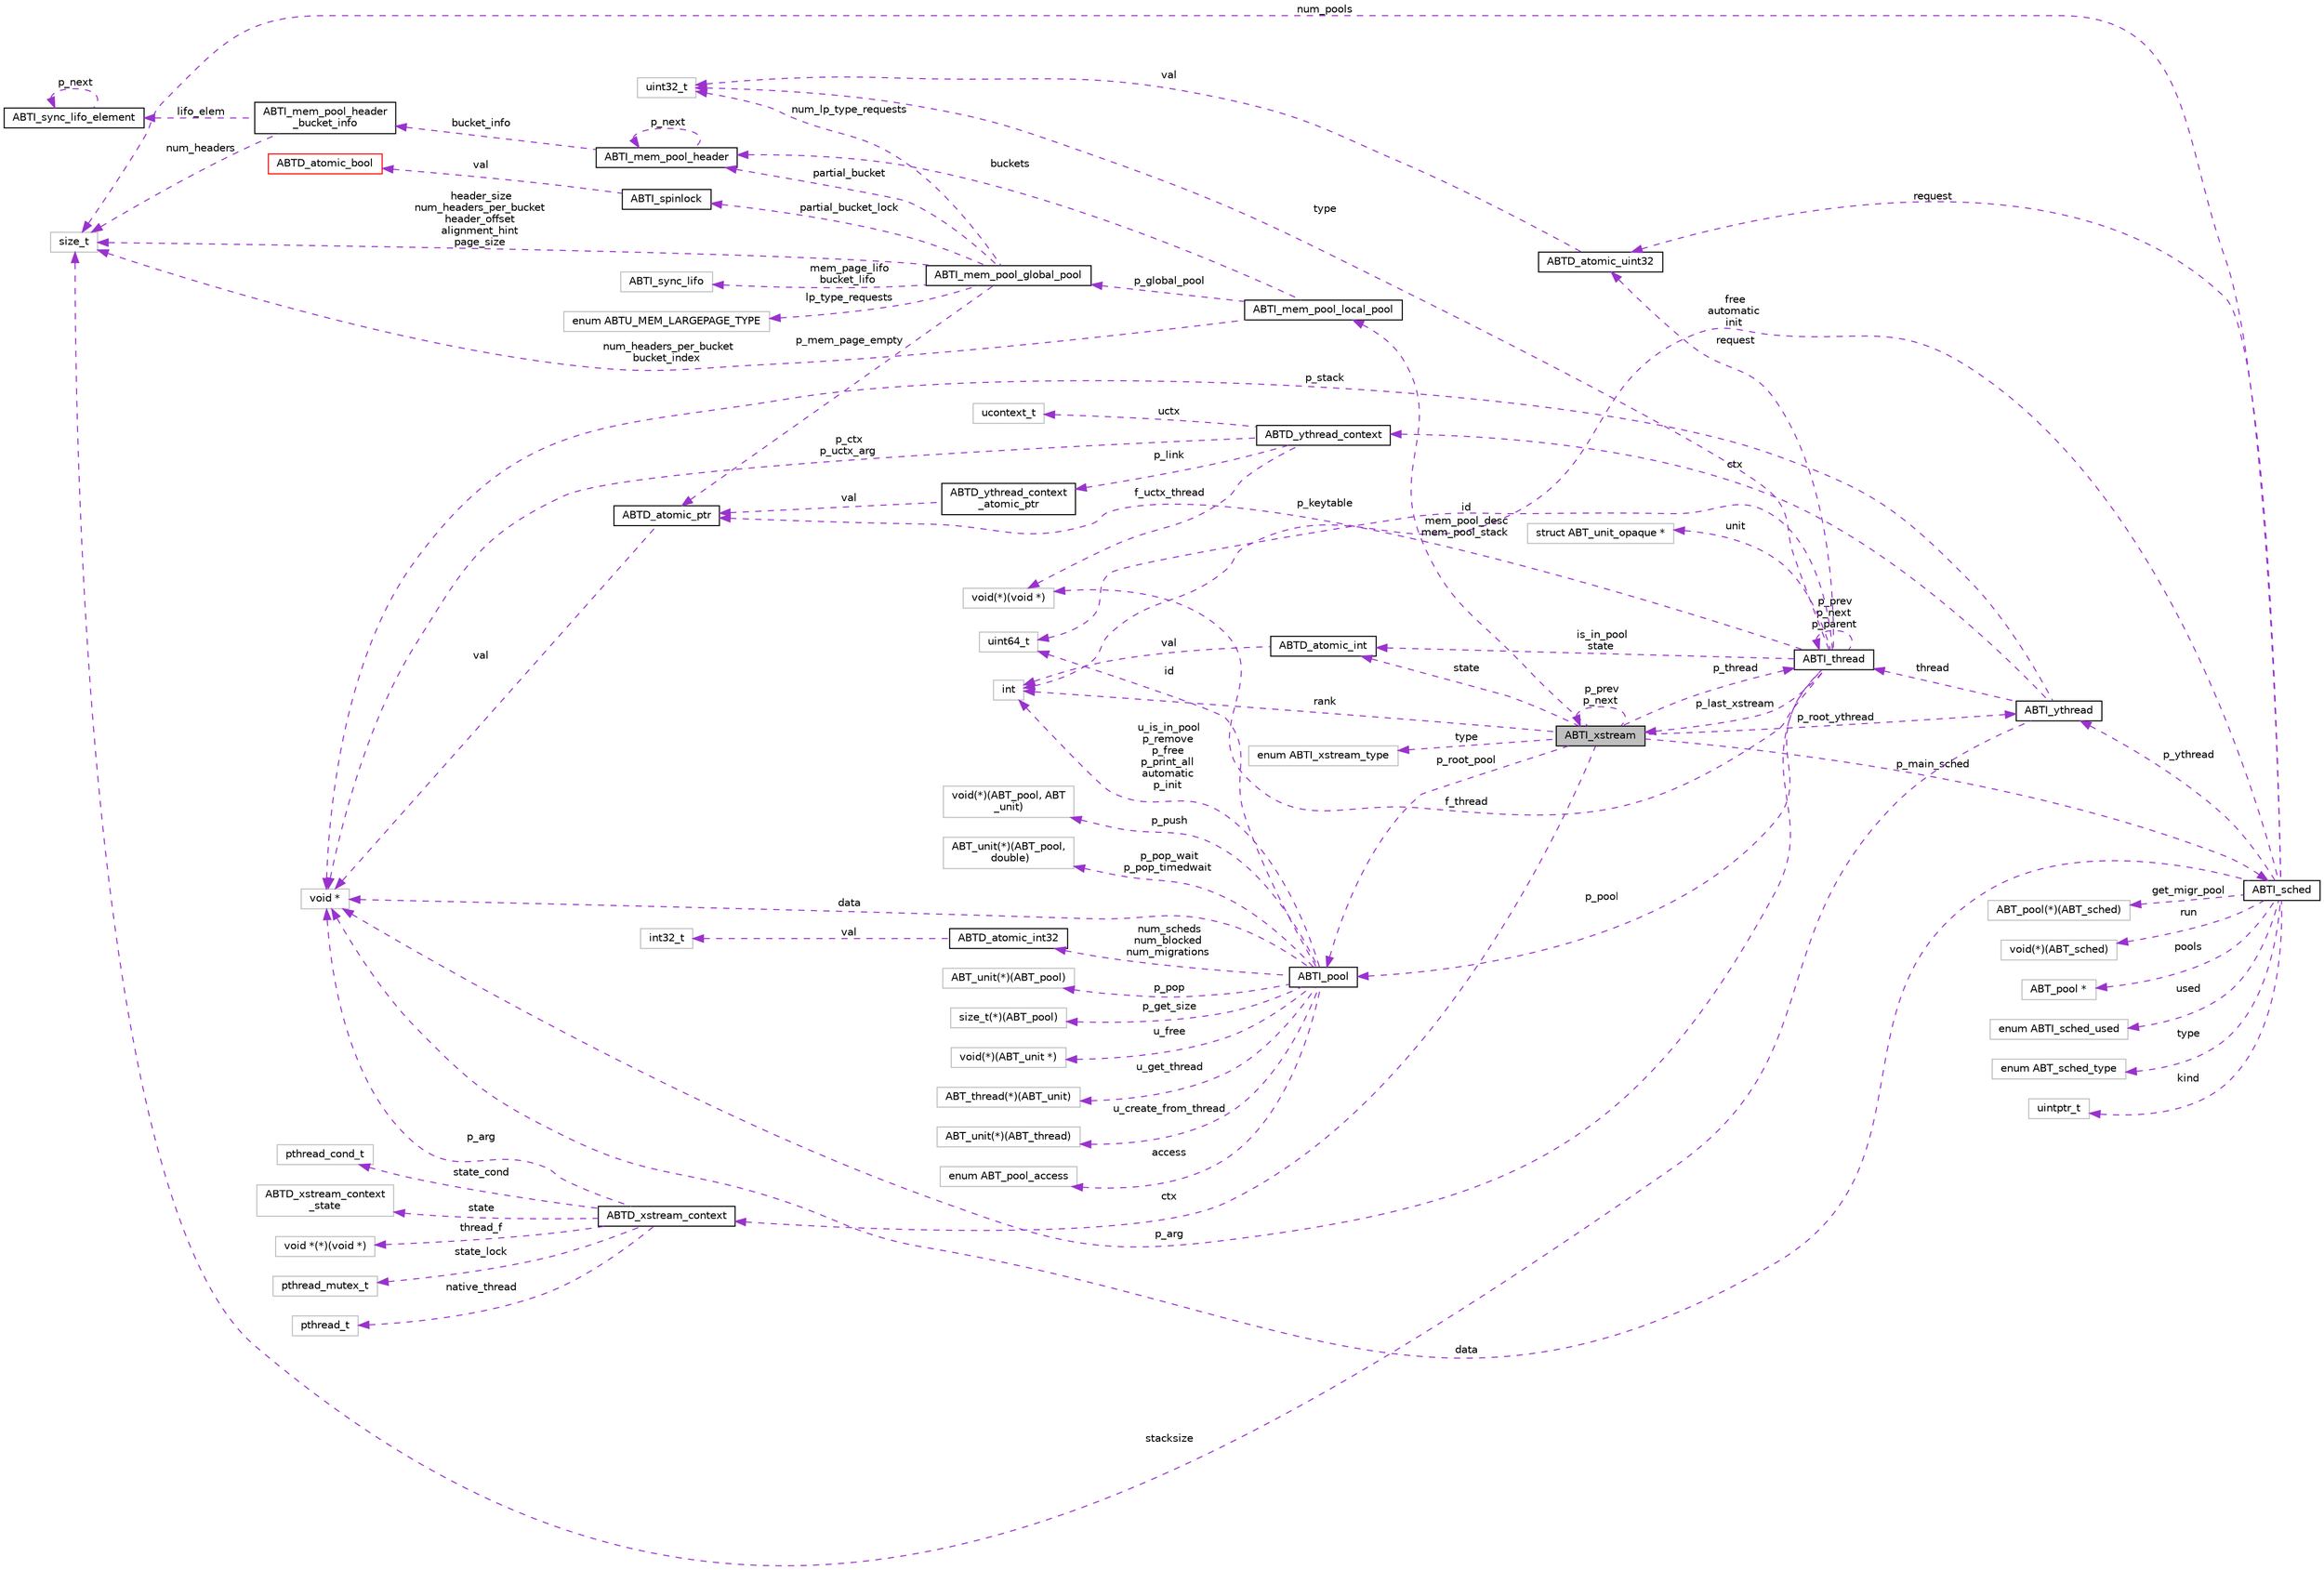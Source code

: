 digraph "ABTI_xstream"
{
  edge [fontname="Helvetica",fontsize="10",labelfontname="Helvetica",labelfontsize="10"];
  node [fontname="Helvetica",fontsize="10",shape=record];
  rankdir="LR";
  Node1 [label="ABTI_xstream",height=0.2,width=0.4,color="black", fillcolor="grey75", style="filled" fontcolor="black"];
  Node2 -> Node1 [dir="back",color="darkorchid3",fontsize="10",style="dashed",label=" ctx" ,fontname="Helvetica"];
  Node2 [label="ABTD_xstream_context",height=0.2,width=0.4,color="black", fillcolor="white", style="filled",URL="$df/dec/structABTD__xstream__context.html"];
  Node3 -> Node2 [dir="back",color="darkorchid3",fontsize="10",style="dashed",label=" state" ,fontname="Helvetica"];
  Node3 [label="ABTD_xstream_context\l_state",height=0.2,width=0.4,color="grey75", fillcolor="white", style="filled"];
  Node4 -> Node2 [dir="back",color="darkorchid3",fontsize="10",style="dashed",label=" thread_f" ,fontname="Helvetica"];
  Node4 [label="void *(*)(void *)",height=0.2,width=0.4,color="grey75", fillcolor="white", style="filled"];
  Node5 -> Node2 [dir="back",color="darkorchid3",fontsize="10",style="dashed",label=" state_lock" ,fontname="Helvetica"];
  Node5 [label="pthread_mutex_t",height=0.2,width=0.4,color="grey75", fillcolor="white", style="filled"];
  Node6 -> Node2 [dir="back",color="darkorchid3",fontsize="10",style="dashed",label=" native_thread" ,fontname="Helvetica"];
  Node6 [label="pthread_t",height=0.2,width=0.4,color="grey75", fillcolor="white", style="filled"];
  Node7 -> Node2 [dir="back",color="darkorchid3",fontsize="10",style="dashed",label=" state_cond" ,fontname="Helvetica"];
  Node7 [label="pthread_cond_t",height=0.2,width=0.4,color="grey75", fillcolor="white", style="filled"];
  Node8 -> Node2 [dir="back",color="darkorchid3",fontsize="10",style="dashed",label=" p_arg" ,fontname="Helvetica"];
  Node8 [label="void *",height=0.2,width=0.4,color="grey75", fillcolor="white", style="filled"];
  Node9 -> Node1 [dir="back",color="darkorchid3",fontsize="10",style="dashed",label=" p_thread" ,fontname="Helvetica"];
  Node9 [label="ABTI_thread",height=0.2,width=0.4,color="black", fillcolor="white", style="filled",URL="$d3/d55/structABTI__thread.html"];
  Node10 -> Node9 [dir="back",color="darkorchid3",fontsize="10",style="dashed",label=" f_thread" ,fontname="Helvetica"];
  Node10 [label="void(*)(void *)",height=0.2,width=0.4,color="grey75", fillcolor="white", style="filled"];
  Node11 -> Node9 [dir="back",color="darkorchid3",fontsize="10",style="dashed",label=" id" ,fontname="Helvetica"];
  Node11 [label="uint64_t",height=0.2,width=0.4,color="grey75", fillcolor="white", style="filled"];
  Node9 -> Node9 [dir="back",color="darkorchid3",fontsize="10",style="dashed",label=" p_prev\np_next\np_parent" ,fontname="Helvetica"];
  Node12 -> Node9 [dir="back",color="darkorchid3",fontsize="10",style="dashed",label=" p_pool" ,fontname="Helvetica"];
  Node12 [label="ABTI_pool",height=0.2,width=0.4,color="black", fillcolor="white", style="filled",URL="$df/d65/structABTI__pool.html"];
  Node13 -> Node12 [dir="back",color="darkorchid3",fontsize="10",style="dashed",label=" p_get_size" ,fontname="Helvetica"];
  Node13 [label="size_t(*)(ABT_pool)",height=0.2,width=0.4,color="grey75", fillcolor="white", style="filled"];
  Node14 -> Node12 [dir="back",color="darkorchid3",fontsize="10",style="dashed",label=" u_free" ,fontname="Helvetica"];
  Node14 [label="void(*)(ABT_unit *)",height=0.2,width=0.4,color="grey75", fillcolor="white", style="filled"];
  Node15 -> Node12 [dir="back",color="darkorchid3",fontsize="10",style="dashed",label=" u_get_thread" ,fontname="Helvetica"];
  Node15 [label="ABT_thread(*)(ABT_unit)",height=0.2,width=0.4,color="grey75", fillcolor="white", style="filled"];
  Node16 -> Node12 [dir="back",color="darkorchid3",fontsize="10",style="dashed",label=" u_create_from_thread" ,fontname="Helvetica"];
  Node16 [label="ABT_unit(*)(ABT_thread)",height=0.2,width=0.4,color="grey75", fillcolor="white", style="filled"];
  Node11 -> Node12 [dir="back",color="darkorchid3",fontsize="10",style="dashed",label=" id" ,fontname="Helvetica"];
  Node17 -> Node12 [dir="back",color="darkorchid3",fontsize="10",style="dashed",label=" access" ,fontname="Helvetica"];
  Node17 [label="enum ABT_pool_access",height=0.2,width=0.4,color="grey75", fillcolor="white", style="filled"];
  Node18 -> Node12 [dir="back",color="darkorchid3",fontsize="10",style="dashed",label=" p_push" ,fontname="Helvetica"];
  Node18 [label="void(*)(ABT_pool, ABT\l_unit)",height=0.2,width=0.4,color="grey75", fillcolor="white", style="filled"];
  Node19 -> Node12 [dir="back",color="darkorchid3",fontsize="10",style="dashed",label=" p_pop_wait\np_pop_timedwait" ,fontname="Helvetica"];
  Node19 [label="ABT_unit(*)(ABT_pool,\l double)",height=0.2,width=0.4,color="grey75", fillcolor="white", style="filled"];
  Node20 -> Node12 [dir="back",color="darkorchid3",fontsize="10",style="dashed",label=" u_is_in_pool\np_remove\np_free\np_print_all\nautomatic\np_init" ,fontname="Helvetica"];
  Node20 [label="int",height=0.2,width=0.4,color="grey75", fillcolor="white", style="filled"];
  Node21 -> Node12 [dir="back",color="darkorchid3",fontsize="10",style="dashed",label=" num_scheds\nnum_blocked\nnum_migrations" ,fontname="Helvetica"];
  Node21 [label="ABTD_atomic_int32",height=0.2,width=0.4,color="black", fillcolor="white", style="filled",URL="$db/d9a/structABTD__atomic__int32.html"];
  Node22 -> Node21 [dir="back",color="darkorchid3",fontsize="10",style="dashed",label=" val" ,fontname="Helvetica"];
  Node22 [label="int32_t",height=0.2,width=0.4,color="grey75", fillcolor="white", style="filled"];
  Node23 -> Node12 [dir="back",color="darkorchid3",fontsize="10",style="dashed",label=" p_pop" ,fontname="Helvetica"];
  Node23 [label="ABT_unit(*)(ABT_pool)",height=0.2,width=0.4,color="grey75", fillcolor="white", style="filled"];
  Node8 -> Node12 [dir="back",color="darkorchid3",fontsize="10",style="dashed",label=" data" ,fontname="Helvetica"];
  Node1 -> Node9 [dir="back",color="darkorchid3",fontsize="10",style="dashed",label=" p_last_xstream" ,fontname="Helvetica"];
  Node24 -> Node9 [dir="back",color="darkorchid3",fontsize="10",style="dashed",label=" type" ,fontname="Helvetica"];
  Node24 [label="uint32_t",height=0.2,width=0.4,color="grey75", fillcolor="white", style="filled"];
  Node25 -> Node9 [dir="back",color="darkorchid3",fontsize="10",style="dashed",label=" is_in_pool\nstate" ,fontname="Helvetica"];
  Node25 [label="ABTD_atomic_int",height=0.2,width=0.4,color="black", fillcolor="white", style="filled",URL="$d5/df5/structABTD__atomic__int.html"];
  Node20 -> Node25 [dir="back",color="darkorchid3",fontsize="10",style="dashed",label=" val" ,fontname="Helvetica"];
  Node26 -> Node9 [dir="back",color="darkorchid3",fontsize="10",style="dashed",label=" p_keytable" ,fontname="Helvetica"];
  Node26 [label="ABTD_atomic_ptr",height=0.2,width=0.4,color="black", fillcolor="white", style="filled",URL="$df/d5b/structABTD__atomic__ptr.html"];
  Node8 -> Node26 [dir="back",color="darkorchid3",fontsize="10",style="dashed",label=" val" ,fontname="Helvetica"];
  Node27 -> Node9 [dir="back",color="darkorchid3",fontsize="10",style="dashed",label=" request" ,fontname="Helvetica"];
  Node27 [label="ABTD_atomic_uint32",height=0.2,width=0.4,color="black", fillcolor="white", style="filled",URL="$db/df7/structABTD__atomic__uint32.html"];
  Node24 -> Node27 [dir="back",color="darkorchid3",fontsize="10",style="dashed",label=" val" ,fontname="Helvetica"];
  Node8 -> Node9 [dir="back",color="darkorchid3",fontsize="10",style="dashed",label=" p_arg" ,fontname="Helvetica"];
  Node28 -> Node9 [dir="back",color="darkorchid3",fontsize="10",style="dashed",label=" unit" ,fontname="Helvetica"];
  Node28 [label="struct ABT_unit_opaque *",height=0.2,width=0.4,color="grey75", fillcolor="white", style="filled"];
  Node29 -> Node1 [dir="back",color="darkorchid3",fontsize="10",style="dashed",label=" p_main_sched" ,fontname="Helvetica"];
  Node29 [label="ABTI_sched",height=0.2,width=0.4,color="black", fillcolor="white", style="filled",URL="$d0/dd5/structABTI__sched.html"];
  Node30 -> Node29 [dir="back",color="darkorchid3",fontsize="10",style="dashed",label=" get_migr_pool" ,fontname="Helvetica"];
  Node30 [label="ABT_pool(*)(ABT_sched)",height=0.2,width=0.4,color="grey75", fillcolor="white", style="filled"];
  Node31 -> Node29 [dir="back",color="darkorchid3",fontsize="10",style="dashed",label=" p_ythread" ,fontname="Helvetica"];
  Node31 [label="ABTI_ythread",height=0.2,width=0.4,color="black", fillcolor="white", style="filled",URL="$d5/d5f/structABTI__ythread.html"];
  Node9 -> Node31 [dir="back",color="darkorchid3",fontsize="10",style="dashed",label=" thread" ,fontname="Helvetica"];
  Node32 -> Node31 [dir="back",color="darkorchid3",fontsize="10",style="dashed",label=" stacksize" ,fontname="Helvetica"];
  Node32 [label="size_t",height=0.2,width=0.4,color="grey75", fillcolor="white", style="filled"];
  Node33 -> Node31 [dir="back",color="darkorchid3",fontsize="10",style="dashed",label=" ctx" ,fontname="Helvetica"];
  Node33 [label="ABTD_ythread_context",height=0.2,width=0.4,color="black", fillcolor="white", style="filled",URL="$d8/df3/structABTD__ythread__context.html"];
  Node10 -> Node33 [dir="back",color="darkorchid3",fontsize="10",style="dashed",label=" f_uctx_thread" ,fontname="Helvetica"];
  Node34 -> Node33 [dir="back",color="darkorchid3",fontsize="10",style="dashed",label=" uctx" ,fontname="Helvetica"];
  Node34 [label="ucontext_t",height=0.2,width=0.4,color="grey75", fillcolor="white", style="filled"];
  Node35 -> Node33 [dir="back",color="darkorchid3",fontsize="10",style="dashed",label=" p_link" ,fontname="Helvetica"];
  Node35 [label="ABTD_ythread_context\l_atomic_ptr",height=0.2,width=0.4,color="black", fillcolor="white", style="filled",URL="$d6/dfc/structABTD__ythread__context__atomic__ptr.html"];
  Node26 -> Node35 [dir="back",color="darkorchid3",fontsize="10",style="dashed",label=" val" ,fontname="Helvetica"];
  Node8 -> Node33 [dir="back",color="darkorchid3",fontsize="10",style="dashed",label=" p_ctx\np_uctx_arg" ,fontname="Helvetica"];
  Node8 -> Node31 [dir="back",color="darkorchid3",fontsize="10",style="dashed",label=" p_stack" ,fontname="Helvetica"];
  Node32 -> Node29 [dir="back",color="darkorchid3",fontsize="10",style="dashed",label=" num_pools" ,fontname="Helvetica"];
  Node20 -> Node29 [dir="back",color="darkorchid3",fontsize="10",style="dashed",label=" free\nautomatic\ninit" ,fontname="Helvetica"];
  Node36 -> Node29 [dir="back",color="darkorchid3",fontsize="10",style="dashed",label=" run" ,fontname="Helvetica"];
  Node36 [label="void(*)(ABT_sched)",height=0.2,width=0.4,color="grey75", fillcolor="white", style="filled"];
  Node37 -> Node29 [dir="back",color="darkorchid3",fontsize="10",style="dashed",label=" pools" ,fontname="Helvetica"];
  Node37 [label="ABT_pool *",height=0.2,width=0.4,color="grey75", fillcolor="white", style="filled"];
  Node27 -> Node29 [dir="back",color="darkorchid3",fontsize="10",style="dashed",label=" request" ,fontname="Helvetica"];
  Node38 -> Node29 [dir="back",color="darkorchid3",fontsize="10",style="dashed",label=" used" ,fontname="Helvetica"];
  Node38 [label="enum ABTI_sched_used",height=0.2,width=0.4,color="grey75", fillcolor="white", style="filled"];
  Node8 -> Node29 [dir="back",color="darkorchid3",fontsize="10",style="dashed",label=" data" ,fontname="Helvetica"];
  Node39 -> Node29 [dir="back",color="darkorchid3",fontsize="10",style="dashed",label=" type" ,fontname="Helvetica"];
  Node39 [label="enum ABT_sched_type",height=0.2,width=0.4,color="grey75", fillcolor="white", style="filled"];
  Node40 -> Node29 [dir="back",color="darkorchid3",fontsize="10",style="dashed",label=" kind" ,fontname="Helvetica"];
  Node40 [label="uintptr_t",height=0.2,width=0.4,color="grey75", fillcolor="white", style="filled"];
  Node31 -> Node1 [dir="back",color="darkorchid3",fontsize="10",style="dashed",label=" p_root_ythread" ,fontname="Helvetica"];
  Node12 -> Node1 [dir="back",color="darkorchid3",fontsize="10",style="dashed",label=" p_root_pool" ,fontname="Helvetica"];
  Node41 -> Node1 [dir="back",color="darkorchid3",fontsize="10",style="dashed",label=" type" ,fontname="Helvetica"];
  Node41 [label="enum ABTI_xstream_type",height=0.2,width=0.4,color="grey75", fillcolor="white", style="filled"];
  Node1 -> Node1 [dir="back",color="darkorchid3",fontsize="10",style="dashed",label=" p_prev\np_next" ,fontname="Helvetica"];
  Node25 -> Node1 [dir="back",color="darkorchid3",fontsize="10",style="dashed",label=" state" ,fontname="Helvetica"];
  Node20 -> Node1 [dir="back",color="darkorchid3",fontsize="10",style="dashed",label=" rank" ,fontname="Helvetica"];
  Node42 -> Node1 [dir="back",color="darkorchid3",fontsize="10",style="dashed",label=" mem_pool_desc\nmem_pool_stack" ,fontname="Helvetica"];
  Node42 [label="ABTI_mem_pool_local_pool",height=0.2,width=0.4,color="black", fillcolor="white", style="filled",URL="$d6/d69/structABTI__mem__pool__local__pool.html"];
  Node32 -> Node42 [dir="back",color="darkorchid3",fontsize="10",style="dashed",label=" num_headers_per_bucket\nbucket_index" ,fontname="Helvetica"];
  Node43 -> Node42 [dir="back",color="darkorchid3",fontsize="10",style="dashed",label=" buckets" ,fontname="Helvetica"];
  Node43 [label="ABTI_mem_pool_header",height=0.2,width=0.4,color="black", fillcolor="white", style="filled",URL="$de/d24/structABTI__mem__pool__header.html"];
  Node44 -> Node43 [dir="back",color="darkorchid3",fontsize="10",style="dashed",label=" bucket_info" ,fontname="Helvetica"];
  Node44 [label="ABTI_mem_pool_header\l_bucket_info",height=0.2,width=0.4,color="black", fillcolor="white", style="filled",URL="$d5/d6c/unionABTI__mem__pool__header__bucket__info.html"];
  Node45 -> Node44 [dir="back",color="darkorchid3",fontsize="10",style="dashed",label=" lifo_elem" ,fontname="Helvetica"];
  Node45 [label="ABTI_sync_lifo_element",height=0.2,width=0.4,color="black", fillcolor="white", style="filled",URL="$de/d30/structABTI__sync__lifo__element.html"];
  Node45 -> Node45 [dir="back",color="darkorchid3",fontsize="10",style="dashed",label=" p_next" ,fontname="Helvetica"];
  Node32 -> Node44 [dir="back",color="darkorchid3",fontsize="10",style="dashed",label=" num_headers" ,fontname="Helvetica"];
  Node43 -> Node43 [dir="back",color="darkorchid3",fontsize="10",style="dashed",label=" p_next" ,fontname="Helvetica"];
  Node46 -> Node42 [dir="back",color="darkorchid3",fontsize="10",style="dashed",label=" p_global_pool" ,fontname="Helvetica"];
  Node46 [label="ABTI_mem_pool_global_pool",height=0.2,width=0.4,color="black", fillcolor="white", style="filled",URL="$d7/de4/structABTI__mem__pool__global__pool.html"];
  Node47 -> Node46 [dir="back",color="darkorchid3",fontsize="10",style="dashed",label=" partial_bucket_lock" ,fontname="Helvetica"];
  Node47 [label="ABTI_spinlock",height=0.2,width=0.4,color="black", fillcolor="white", style="filled",URL="$dc/d81/structABTI__spinlock.html"];
  Node48 -> Node47 [dir="back",color="darkorchid3",fontsize="10",style="dashed",label=" val" ,fontname="Helvetica"];
  Node48 [label="ABTD_atomic_bool",height=0.2,width=0.4,color="red", fillcolor="white", style="filled",URL="$df/d2c/structABTD__atomic__bool.html"];
  Node49 -> Node46 [dir="back",color="darkorchid3",fontsize="10",style="dashed",label=" mem_page_lifo\nbucket_lifo" ,fontname="Helvetica"];
  Node49 [label="ABTI_sync_lifo",height=0.2,width=0.4,color="grey75", fillcolor="white", style="filled"];
  Node32 -> Node46 [dir="back",color="darkorchid3",fontsize="10",style="dashed",label=" header_size\nnum_headers_per_bucket\nheader_offset\nalignment_hint\npage_size" ,fontname="Helvetica"];
  Node24 -> Node46 [dir="back",color="darkorchid3",fontsize="10",style="dashed",label=" num_lp_type_requests" ,fontname="Helvetica"];
  Node43 -> Node46 [dir="back",color="darkorchid3",fontsize="10",style="dashed",label=" partial_bucket" ,fontname="Helvetica"];
  Node26 -> Node46 [dir="back",color="darkorchid3",fontsize="10",style="dashed",label=" p_mem_page_empty" ,fontname="Helvetica"];
  Node50 -> Node46 [dir="back",color="darkorchid3",fontsize="10",style="dashed",label=" lp_type_requests" ,fontname="Helvetica"];
  Node50 [label="enum ABTU_MEM_LARGEPAGE_TYPE",height=0.2,width=0.4,color="grey75", fillcolor="white", style="filled"];
}
